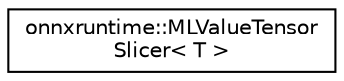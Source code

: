 digraph "Graphical Class Hierarchy"
{
  edge [fontname="Helvetica",fontsize="10",labelfontname="Helvetica",labelfontsize="10"];
  node [fontname="Helvetica",fontsize="10",shape=record];
  rankdir="LR";
  Node0 [label="onnxruntime::MLValueTensor\lSlicer\< T \>",height=0.2,width=0.4,color="black", fillcolor="white", style="filled",URL="$classonnxruntime_1_1MLValueTensorSlicer.html"];
}
